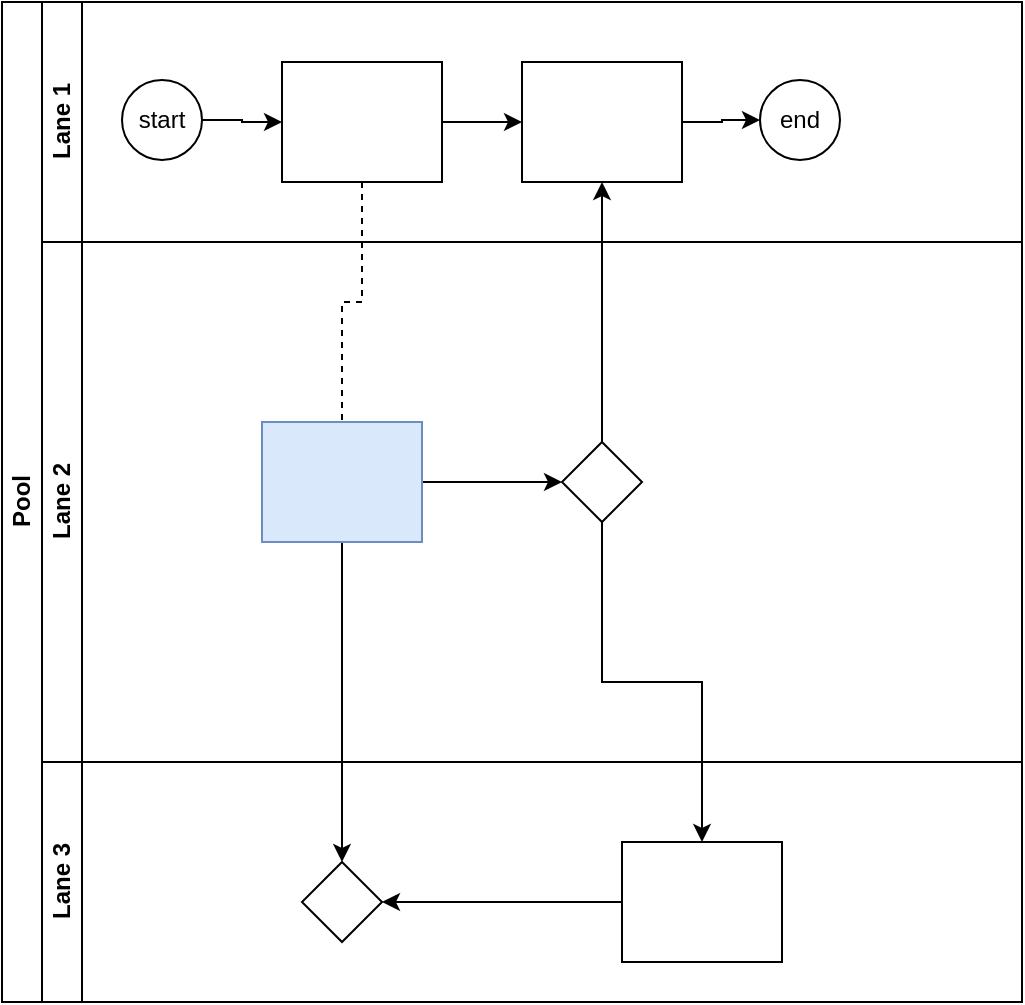 <mxfile version="14.9.9" type="github">
  <diagram id="A8xOy3aQSjEXoxTfMnL5" name="Page-1">
    <mxGraphModel dx="1422" dy="762" grid="1" gridSize="10" guides="1" tooltips="1" connect="1" arrows="1" fold="1" page="1" pageScale="1" pageWidth="827" pageHeight="1169" math="0" shadow="0">
      <root>
        <mxCell id="0" />
        <mxCell id="1" parent="0" />
        <mxCell id="MogVMfFzb4t6q5MBauw1-1" value="Pool" style="swimlane;html=1;childLayout=stackLayout;resizeParent=1;resizeParentMax=0;horizontal=0;startSize=20;horizontalStack=0;rotation=0;" parent="1" vertex="1">
          <mxGeometry x="140" y="90" width="510" height="500" as="geometry" />
        </mxCell>
        <mxCell id="MogVMfFzb4t6q5MBauw1-2" value="" style="edgeStyle=orthogonalEdgeStyle;rounded=0;orthogonalLoop=1;jettySize=auto;html=1;dashed=1;endArrow=none;endFill=0;" parent="MogVMfFzb4t6q5MBauw1-1" source="MogVMfFzb4t6q5MBauw1-10" target="MogVMfFzb4t6q5MBauw1-16" edge="1">
          <mxGeometry relative="1" as="geometry" />
        </mxCell>
        <mxCell id="MogVMfFzb4t6q5MBauw1-3" style="edgeStyle=orthogonalEdgeStyle;rounded=0;orthogonalLoop=1;jettySize=auto;html=1;endArrow=classic;endFill=1;" parent="MogVMfFzb4t6q5MBauw1-1" source="MogVMfFzb4t6q5MBauw1-17" target="MogVMfFzb4t6q5MBauw1-12" edge="1">
          <mxGeometry relative="1" as="geometry" />
        </mxCell>
        <mxCell id="MogVMfFzb4t6q5MBauw1-4" style="edgeStyle=orthogonalEdgeStyle;rounded=0;orthogonalLoop=1;jettySize=auto;html=1;endArrow=classic;endFill=1;" parent="MogVMfFzb4t6q5MBauw1-1" source="MogVMfFzb4t6q5MBauw1-17" target="MogVMfFzb4t6q5MBauw1-20" edge="1">
          <mxGeometry relative="1" as="geometry" />
        </mxCell>
        <mxCell id="MogVMfFzb4t6q5MBauw1-5" style="edgeStyle=orthogonalEdgeStyle;rounded=0;orthogonalLoop=1;jettySize=auto;html=1;endArrow=classic;endFill=1;" parent="MogVMfFzb4t6q5MBauw1-1" source="MogVMfFzb4t6q5MBauw1-16" target="MogVMfFzb4t6q5MBauw1-21" edge="1">
          <mxGeometry relative="1" as="geometry">
            <Array as="points">
              <mxPoint x="170" y="310" />
              <mxPoint x="170" y="310" />
            </Array>
          </mxGeometry>
        </mxCell>
        <mxCell id="MogVMfFzb4t6q5MBauw1-6" value="Lane 1" style="swimlane;html=1;startSize=20;horizontal=0;rotation=0;" parent="MogVMfFzb4t6q5MBauw1-1" vertex="1">
          <mxGeometry x="20" width="490" height="120" as="geometry">
            <mxRectangle x="20" width="430" height="20" as="alternateBounds" />
          </mxGeometry>
        </mxCell>
        <mxCell id="MogVMfFzb4t6q5MBauw1-7" value="" style="edgeStyle=orthogonalEdgeStyle;rounded=0;orthogonalLoop=1;jettySize=auto;html=1;" parent="MogVMfFzb4t6q5MBauw1-6" source="MogVMfFzb4t6q5MBauw1-8" target="MogVMfFzb4t6q5MBauw1-10" edge="1">
          <mxGeometry relative="1" as="geometry" />
        </mxCell>
        <mxCell id="MogVMfFzb4t6q5MBauw1-8" value="start" style="ellipse;whiteSpace=wrap;html=1;rotation=0;" parent="MogVMfFzb4t6q5MBauw1-6" vertex="1">
          <mxGeometry x="40" y="39" width="40" height="40" as="geometry" />
        </mxCell>
        <mxCell id="MogVMfFzb4t6q5MBauw1-9" value="" style="edgeStyle=orthogonalEdgeStyle;rounded=0;orthogonalLoop=1;jettySize=auto;html=1;" parent="MogVMfFzb4t6q5MBauw1-6" source="MogVMfFzb4t6q5MBauw1-10" target="MogVMfFzb4t6q5MBauw1-12" edge="1">
          <mxGeometry relative="1" as="geometry" />
        </mxCell>
        <mxCell id="MogVMfFzb4t6q5MBauw1-10" value="" style="rounded=0;whiteSpace=wrap;html=1;fontFamily=Helvetica;fontSize=12;fontColor=#000000;align=center;rotation=0;" parent="MogVMfFzb4t6q5MBauw1-6" vertex="1">
          <mxGeometry x="120" y="30" width="80" height="60" as="geometry" />
        </mxCell>
        <mxCell id="MogVMfFzb4t6q5MBauw1-11" value="" style="edgeStyle=orthogonalEdgeStyle;rounded=0;orthogonalLoop=1;jettySize=auto;html=1;endArrow=classic;endFill=1;" parent="MogVMfFzb4t6q5MBauw1-6" source="MogVMfFzb4t6q5MBauw1-12" target="MogVMfFzb4t6q5MBauw1-13" edge="1">
          <mxGeometry relative="1" as="geometry" />
        </mxCell>
        <mxCell id="MogVMfFzb4t6q5MBauw1-12" value="" style="rounded=0;whiteSpace=wrap;html=1;fontFamily=Helvetica;fontSize=12;fontColor=#000000;align=center;rotation=0;" parent="MogVMfFzb4t6q5MBauw1-6" vertex="1">
          <mxGeometry x="240" y="30" width="80" height="60" as="geometry" />
        </mxCell>
        <mxCell id="MogVMfFzb4t6q5MBauw1-13" value="end" style="ellipse;whiteSpace=wrap;html=1;rotation=0;" parent="MogVMfFzb4t6q5MBauw1-6" vertex="1">
          <mxGeometry x="359" y="39" width="40" height="40" as="geometry" />
        </mxCell>
        <mxCell id="MogVMfFzb4t6q5MBauw1-14" value="Lane 2" style="swimlane;html=1;startSize=20;horizontal=0;rotation=0;" parent="MogVMfFzb4t6q5MBauw1-1" vertex="1">
          <mxGeometry x="20" y="120" width="490" height="260" as="geometry" />
        </mxCell>
        <mxCell id="MogVMfFzb4t6q5MBauw1-15" value="" style="edgeStyle=orthogonalEdgeStyle;rounded=0;orthogonalLoop=1;jettySize=auto;html=1;endArrow=classic;endFill=1;" parent="MogVMfFzb4t6q5MBauw1-14" source="MogVMfFzb4t6q5MBauw1-16" target="MogVMfFzb4t6q5MBauw1-17" edge="1">
          <mxGeometry relative="1" as="geometry" />
        </mxCell>
        <mxCell id="MogVMfFzb4t6q5MBauw1-16" value="" style="rounded=0;whiteSpace=wrap;html=1;fontFamily=Helvetica;fontSize=12;align=center;fillColor=#dae8fc;strokeColor=#6c8ebf;rotation=0;" parent="MogVMfFzb4t6q5MBauw1-14" vertex="1">
          <mxGeometry x="110" y="90" width="80" height="60" as="geometry" />
        </mxCell>
        <mxCell id="MogVMfFzb4t6q5MBauw1-17" value="" style="rhombus;whiteSpace=wrap;html=1;fontFamily=Helvetica;fontSize=12;fontColor=#000000;align=center;rotation=0;" parent="MogVMfFzb4t6q5MBauw1-14" vertex="1">
          <mxGeometry x="260" y="100" width="40" height="40" as="geometry" />
        </mxCell>
        <mxCell id="MogVMfFzb4t6q5MBauw1-18" value="Lane 3" style="swimlane;html=1;startSize=20;horizontal=0;rotation=0;" parent="MogVMfFzb4t6q5MBauw1-1" vertex="1">
          <mxGeometry x="20" y="380" width="490" height="120" as="geometry" />
        </mxCell>
        <mxCell id="MogVMfFzb4t6q5MBauw1-19" value="" style="edgeStyle=orthogonalEdgeStyle;rounded=0;orthogonalLoop=1;jettySize=auto;html=1;endArrow=classic;endFill=1;" parent="MogVMfFzb4t6q5MBauw1-18" source="MogVMfFzb4t6q5MBauw1-20" target="MogVMfFzb4t6q5MBauw1-21" edge="1">
          <mxGeometry relative="1" as="geometry" />
        </mxCell>
        <mxCell id="MogVMfFzb4t6q5MBauw1-20" value="" style="rounded=0;whiteSpace=wrap;html=1;fontFamily=Helvetica;fontSize=12;fontColor=#000000;align=center;rotation=0;" parent="MogVMfFzb4t6q5MBauw1-18" vertex="1">
          <mxGeometry x="290" y="40" width="80" height="60" as="geometry" />
        </mxCell>
        <mxCell id="MogVMfFzb4t6q5MBauw1-21" value="" style="rhombus;whiteSpace=wrap;html=1;fontFamily=Helvetica;fontSize=12;fontColor=#000000;align=center;rotation=0;" parent="MogVMfFzb4t6q5MBauw1-18" vertex="1">
          <mxGeometry x="130" y="50" width="40" height="40" as="geometry" />
        </mxCell>
      </root>
    </mxGraphModel>
  </diagram>
</mxfile>
